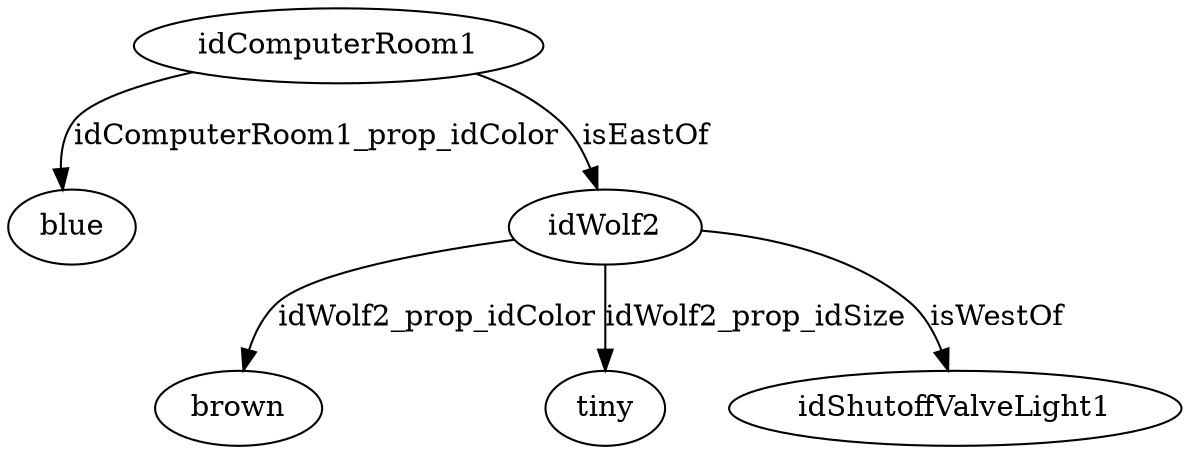 strict digraph  {
idComputerRoom1 [node_type=entity_node, root=root];
blue;
idWolf2;
brown;
tiny;
idShutoffValveLight1;
idComputerRoom1 -> blue  [edge_type=property, label=idComputerRoom1_prop_idColor];
idComputerRoom1 -> idWolf2  [edge_type=relationship, label=isEastOf];
idWolf2 -> brown  [edge_type=property, label=idWolf2_prop_idColor];
idWolf2 -> tiny  [edge_type=property, label=idWolf2_prop_idSize];
idWolf2 -> idShutoffValveLight1  [edge_type=relationship, label=isWestOf];
}
